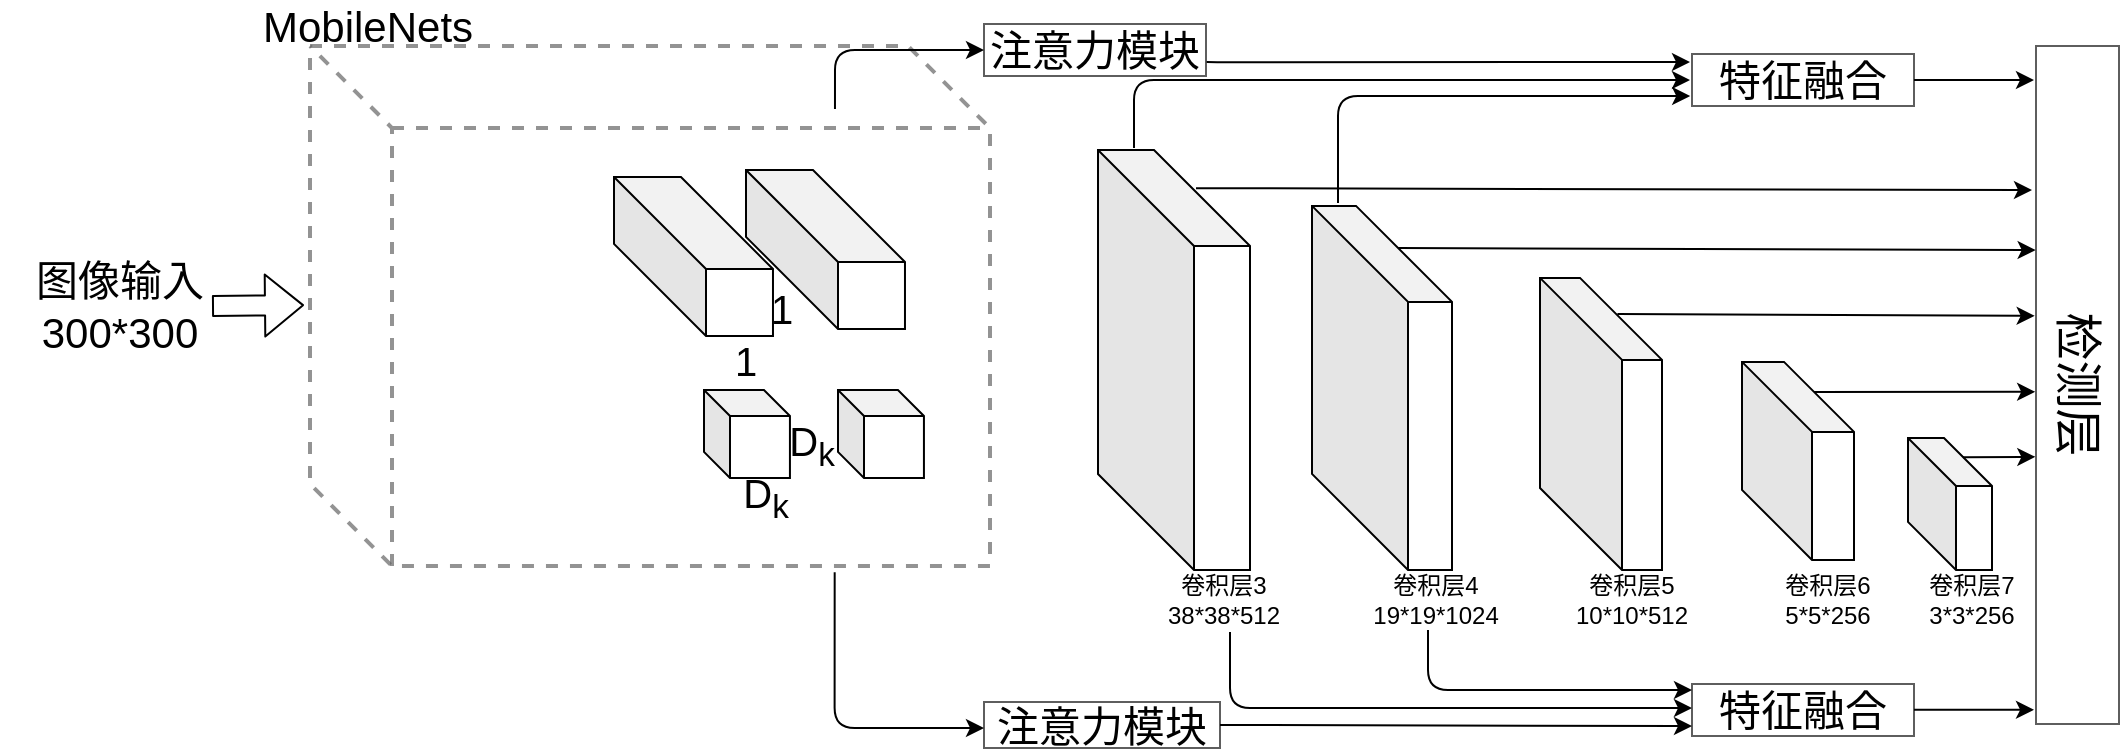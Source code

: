 <mxfile version="14.9.8" type="github">
  <diagram id="B3ldLibSKhbJkDmWhpoI" name="第 1 页">
    <mxGraphModel dx="2710" dy="207" grid="0" gridSize="10" guides="1" tooltips="1" connect="1" arrows="1" fold="1" page="1" pageScale="1" pageWidth="1169" pageHeight="827" math="0" shadow="0">
      <root>
        <mxCell id="0" />
        <mxCell id="1" parent="0" />
        <mxCell id="vAc2I8jKLy1ohs5-Qj62-7" value="" style="shape=cube;whiteSpace=wrap;html=1;boundedLbl=1;backgroundOutline=1;darkOpacity=0.00;darkOpacity2=0.0;dashed=1;shadow=0;sketch=0;opacity=70;size=41;strokeWidth=2;fillColor=none;perimeterSpacing=1;strokeColor=#666666;" parent="1" vertex="1">
          <mxGeometry x="-2175" y="270" width="340" height="260" as="geometry" />
        </mxCell>
        <mxCell id="vAc2I8jKLy1ohs5-Qj62-1" value="" style="shape=cube;whiteSpace=wrap;html=1;boundedLbl=1;backgroundOutline=1;darkOpacity=0.05;darkOpacity2=0.1;rotation=0;size=48;" parent="1" vertex="1">
          <mxGeometry x="-1781" y="322.0" width="76" height="210.03" as="geometry" />
        </mxCell>
        <mxCell id="vAc2I8jKLy1ohs5-Qj62-3" value="" style="shape=cube;whiteSpace=wrap;html=1;boundedLbl=1;backgroundOutline=1;darkOpacity=0.05;darkOpacity2=0.1;rotation=0;size=46;" parent="1" vertex="1">
          <mxGeometry x="-2023" y="335.51" width="79.49" height="79.44" as="geometry" />
        </mxCell>
        <mxCell id="vAc2I8jKLy1ohs5-Qj62-4" value="" style="shape=cube;whiteSpace=wrap;html=1;boundedLbl=1;backgroundOutline=1;darkOpacity=0.05;darkOpacity2=0.1;rotation=0;size=13;" parent="1" vertex="1">
          <mxGeometry x="-1978" y="442" width="42.97" height="43.97" as="geometry" />
        </mxCell>
        <mxCell id="vAc2I8jKLy1ohs5-Qj62-8" value="" style="shape=cube;whiteSpace=wrap;html=1;boundedLbl=1;backgroundOutline=1;darkOpacity=0.05;darkOpacity2=0.1;rotation=0;size=35;" parent="1" vertex="1">
          <mxGeometry x="-1459" y="427.95" width="56" height="99" as="geometry" />
        </mxCell>
        <mxCell id="vAc2I8jKLy1ohs5-Qj62-9" value="" style="shape=cube;whiteSpace=wrap;html=1;boundedLbl=1;backgroundOutline=1;darkOpacity=0.05;darkOpacity2=0.1;rotation=0;size=48;" parent="1" vertex="1">
          <mxGeometry x="-1674" y="349.94" width="70" height="182" as="geometry" />
        </mxCell>
        <mxCell id="vAc2I8jKLy1ohs5-Qj62-10" value="" style="shape=cube;whiteSpace=wrap;html=1;boundedLbl=1;backgroundOutline=1;darkOpacity=0.05;darkOpacity2=0.1;rotation=0;size=41;" parent="1" vertex="1">
          <mxGeometry x="-1560" y="385.95" width="61" height="146.08" as="geometry" />
        </mxCell>
        <mxCell id="vAc2I8jKLy1ohs5-Qj62-11" value="&lt;font style=&quot;font-size: 24px&quot; face=&quot;Times New Roman&quot;&gt;检测层&lt;/font&gt;" style="rounded=0;whiteSpace=wrap;html=1;shadow=0;sketch=0;strokeWidth=1;fillColor=none;gradientColor=none;opacity=70;rotation=90;strokeColor=#1A1A1A;" parent="1" vertex="1">
          <mxGeometry x="-1460.75" y="418.75" width="339" height="41.5" as="geometry" />
        </mxCell>
        <mxCell id="vAc2I8jKLy1ohs5-Qj62-16" value="" style="edgeStyle=segmentEdgeStyle;endArrow=classic;html=1;" parent="1" edge="1">
          <mxGeometry width="50" height="50" relative="1" as="geometry">
            <mxPoint x="-1715" y="563" as="sourcePoint" />
            <mxPoint x="-1484" y="601" as="targetPoint" />
            <Array as="points">
              <mxPoint x="-1715" y="601" />
            </Array>
          </mxGeometry>
        </mxCell>
        <mxCell id="vAc2I8jKLy1ohs5-Qj62-18" value="&lt;font style=&quot;font-size: 21px&quot;&gt;注意力模块&lt;/font&gt;" style="rounded=0;whiteSpace=wrap;html=1;shadow=0;sketch=0;strokeWidth=1;fillColor=none;gradientColor=none;opacity=70;strokeColor=#1A1A1A;" parent="1" vertex="1">
          <mxGeometry x="-1838" y="598" width="118" height="23" as="geometry" />
        </mxCell>
        <mxCell id="vAc2I8jKLy1ohs5-Qj62-20" value="&lt;font style=&quot;font-size: 21px&quot;&gt;特征融合&lt;/font&gt;" style="rounded=0;whiteSpace=wrap;html=1;shadow=0;sketch=0;strokeWidth=1;fillColor=none;gradientColor=none;opacity=70;strokeColor=#1A1A1A;" parent="1" vertex="1">
          <mxGeometry x="-1484" y="589" width="111" height="26" as="geometry" />
        </mxCell>
        <mxCell id="vAc2I8jKLy1ohs5-Qj62-21" value="" style="edgeStyle=segmentEdgeStyle;endArrow=classic;html=1;" parent="1" edge="1">
          <mxGeometry width="50" height="50" relative="1" as="geometry">
            <mxPoint x="-1616" y="562" as="sourcePoint" />
            <mxPoint x="-1484" y="592" as="targetPoint" />
            <Array as="points">
              <mxPoint x="-1616" y="592" />
            </Array>
          </mxGeometry>
        </mxCell>
        <mxCell id="vAc2I8jKLy1ohs5-Qj62-22" value="" style="edgeStyle=segmentEdgeStyle;endArrow=classic;html=1;exitX=1;exitY=0.5;exitDx=0;exitDy=0;" parent="1" source="vAc2I8jKLy1ohs5-Qj62-18" edge="1">
          <mxGeometry width="50" height="50" relative="1" as="geometry">
            <mxPoint x="-1737" y="610" as="sourcePoint" />
            <mxPoint x="-1484" y="610" as="targetPoint" />
            <Array as="points">
              <mxPoint x="-1715" y="609" />
            </Array>
          </mxGeometry>
        </mxCell>
        <mxCell id="vAc2I8jKLy1ohs5-Qj62-24" value="" style="endArrow=classic;html=1;" parent="1" edge="1">
          <mxGeometry width="50" height="50" relative="1" as="geometry">
            <mxPoint x="-1373" y="601.92" as="sourcePoint" />
            <mxPoint x="-1313" y="601.92" as="targetPoint" />
          </mxGeometry>
        </mxCell>
        <mxCell id="vAc2I8jKLy1ohs5-Qj62-25" value="&lt;font style=&quot;font-size: 21px&quot;&gt;特征融合&lt;/font&gt;" style="rounded=0;whiteSpace=wrap;html=1;shadow=0;sketch=0;strokeWidth=1;fillColor=none;gradientColor=none;opacity=70;strokeColor=#1A1A1A;" parent="1" vertex="1">
          <mxGeometry x="-1484" y="274" width="111" height="26" as="geometry" />
        </mxCell>
        <mxCell id="vAc2I8jKLy1ohs5-Qj62-26" value="&lt;font style=&quot;font-size: 21px&quot;&gt;注意力模块&lt;/font&gt;" style="rounded=0;whiteSpace=wrap;html=1;shadow=0;sketch=0;strokeWidth=1;fillColor=none;gradientColor=none;opacity=70;strokeColor=#1A1A1A;" parent="1" vertex="1">
          <mxGeometry x="-1838" y="259" width="111" height="26" as="geometry" />
        </mxCell>
        <mxCell id="vAc2I8jKLy1ohs5-Qj62-28" value="" style="endArrow=classic;html=1;" parent="1" edge="1">
          <mxGeometry width="50" height="50" relative="1" as="geometry">
            <mxPoint x="-1373" y="287.0" as="sourcePoint" />
            <mxPoint x="-1313" y="287.0" as="targetPoint" />
          </mxGeometry>
        </mxCell>
        <mxCell id="vAc2I8jKLy1ohs5-Qj62-29" value="" style="edgeStyle=segmentEdgeStyle;endArrow=classic;html=1;" parent="1" edge="1">
          <mxGeometry width="50" height="50" relative="1" as="geometry">
            <mxPoint x="-1763" y="321" as="sourcePoint" />
            <mxPoint x="-1485" y="287" as="targetPoint" />
            <Array as="points">
              <mxPoint x="-1763" y="287" />
            </Array>
          </mxGeometry>
        </mxCell>
        <mxCell id="vAc2I8jKLy1ohs5-Qj62-30" value="" style="edgeStyle=segmentEdgeStyle;endArrow=classic;html=1;entryX=-0.008;entryY=0.837;entryDx=0;entryDy=0;entryPerimeter=0;" parent="1" target="vAc2I8jKLy1ohs5-Qj62-25" edge="1">
          <mxGeometry width="50" height="50" relative="1" as="geometry">
            <mxPoint x="-1661" y="348.51" as="sourcePoint" />
            <mxPoint x="-1484" y="309.51" as="targetPoint" />
            <Array as="points">
              <mxPoint x="-1661" y="295" />
              <mxPoint x="-1485" y="295" />
            </Array>
          </mxGeometry>
        </mxCell>
        <mxCell id="vAc2I8jKLy1ohs5-Qj62-33" value="卷积层3&lt;br&gt;38*38*512" style="text;html=1;strokeColor=none;fillColor=none;align=center;verticalAlign=middle;whiteSpace=wrap;rounded=0;shadow=0;sketch=0;opacity=70;" parent="1" vertex="1">
          <mxGeometry x="-1738" y="537" width="40" height="20" as="geometry" />
        </mxCell>
        <mxCell id="vAc2I8jKLy1ohs5-Qj62-36" value="" style="edgeStyle=segmentEdgeStyle;endArrow=classic;html=1;exitX=1.003;exitY=0.733;exitDx=0;exitDy=0;exitPerimeter=0;" parent="1" source="vAc2I8jKLy1ohs5-Qj62-26" edge="1">
          <mxGeometry width="50" height="50" relative="1" as="geometry">
            <mxPoint x="-1738" y="278" as="sourcePoint" />
            <mxPoint x="-1485" y="278" as="targetPoint" />
            <Array as="points">
              <mxPoint x="-1716" y="278" />
            </Array>
          </mxGeometry>
        </mxCell>
        <mxCell id="vAc2I8jKLy1ohs5-Qj62-37" value="" style="edgeStyle=segmentEdgeStyle;endArrow=classic;html=1;exitX=0.77;exitY=1.008;exitDx=0;exitDy=0;exitPerimeter=0;" parent="1" source="vAc2I8jKLy1ohs5-Qj62-7" edge="1">
          <mxGeometry width="50" height="50" relative="1" as="geometry">
            <mxPoint x="-1914" y="581" as="sourcePoint" />
            <mxPoint x="-1838" y="611" as="targetPoint" />
            <Array as="points">
              <mxPoint x="-1913" y="611" />
            </Array>
          </mxGeometry>
        </mxCell>
        <mxCell id="vAc2I8jKLy1ohs5-Qj62-38" value="" style="edgeStyle=segmentEdgeStyle;endArrow=classic;html=1;entryX=0;entryY=0.5;entryDx=0;entryDy=0;" parent="1" target="vAc2I8jKLy1ohs5-Qj62-26" edge="1">
          <mxGeometry width="50" height="50" relative="1" as="geometry">
            <mxPoint x="-1912.51" y="301.5" as="sourcePoint" />
            <mxPoint x="-1753.51" y="272.5" as="targetPoint" />
            <Array as="points">
              <mxPoint x="-1913" y="272" />
            </Array>
          </mxGeometry>
        </mxCell>
        <mxCell id="vAc2I8jKLy1ohs5-Qj62-39" value="" style="shape=cube;whiteSpace=wrap;html=1;boundedLbl=1;backgroundOutline=1;darkOpacity=0.05;darkOpacity2=0.1;rotation=0;size=24;" parent="1" vertex="1">
          <mxGeometry x="-1376" y="466" width="42" height="65.94" as="geometry" />
        </mxCell>
        <mxCell id="vAc2I8jKLy1ohs5-Qj62-40" value="" style="endArrow=classic;html=1;entryX=0.606;entryY=1.008;entryDx=0;entryDy=0;entryPerimeter=0;exitX=0.654;exitY=0.146;exitDx=0;exitDy=0;exitPerimeter=0;" parent="1" source="vAc2I8jKLy1ohs5-Qj62-39" target="vAc2I8jKLy1ohs5-Qj62-11" edge="1">
          <mxGeometry width="50" height="50" relative="1" as="geometry">
            <mxPoint x="-1350" y="472.78" as="sourcePoint" />
            <mxPoint x="-1314" y="473" as="targetPoint" />
            <Array as="points" />
          </mxGeometry>
        </mxCell>
        <mxCell id="vAc2I8jKLy1ohs5-Qj62-41" value="" style="endArrow=classic;html=1;entryX=0.51;entryY=1.01;entryDx=0;entryDy=0;entryPerimeter=0;" parent="1" target="vAc2I8jKLy1ohs5-Qj62-11" edge="1">
          <mxGeometry width="50" height="50" relative="1" as="geometry">
            <mxPoint x="-1423" y="443.06" as="sourcePoint" />
            <mxPoint x="-1313" y="443" as="targetPoint" />
          </mxGeometry>
        </mxCell>
        <mxCell id="vAc2I8jKLy1ohs5-Qj62-42" value="" style="endArrow=classic;html=1;entryX=0.398;entryY=1.016;entryDx=0;entryDy=0;entryPerimeter=0;" parent="1" target="vAc2I8jKLy1ohs5-Qj62-11" edge="1">
          <mxGeometry width="50" height="50" relative="1" as="geometry">
            <mxPoint x="-1521.27" y="404.06" as="sourcePoint" />
            <mxPoint x="-1483.998" y="404.002" as="targetPoint" />
            <Array as="points" />
          </mxGeometry>
        </mxCell>
        <mxCell id="vAc2I8jKLy1ohs5-Qj62-43" value="" style="endArrow=classic;html=1;entryX=0.301;entryY=1.004;entryDx=0;entryDy=0;entryPerimeter=0;" parent="1" target="vAc2I8jKLy1ohs5-Qj62-11" edge="1">
          <mxGeometry width="50" height="50" relative="1" as="geometry">
            <mxPoint x="-1631" y="371.0" as="sourcePoint" />
            <mxPoint x="-1422.562" y="371.862" as="targetPoint" />
            <Array as="points" />
          </mxGeometry>
        </mxCell>
        <mxCell id="vAc2I8jKLy1ohs5-Qj62-44" value="" style="endArrow=classic;html=1;" parent="1" edge="1">
          <mxGeometry width="50" height="50" relative="1" as="geometry">
            <mxPoint x="-1732" y="341.08" as="sourcePoint" />
            <mxPoint x="-1314" y="342" as="targetPoint" />
            <Array as="points" />
          </mxGeometry>
        </mxCell>
        <mxCell id="vAc2I8jKLy1ohs5-Qj62-45" value="" style="shape=cube;whiteSpace=wrap;html=1;boundedLbl=1;backgroundOutline=1;darkOpacity=0.05;darkOpacity2=0.1;rotation=0;size=46;" parent="1" vertex="1">
          <mxGeometry x="-1957" y="332" width="79.49" height="79.44" as="geometry" />
        </mxCell>
        <mxCell id="vAc2I8jKLy1ohs5-Qj62-46" value="" style="shape=cube;whiteSpace=wrap;html=1;boundedLbl=1;backgroundOutline=1;darkOpacity=0.05;darkOpacity2=0.1;rotation=0;size=13;" parent="1" vertex="1">
          <mxGeometry x="-1911" y="442" width="42.97" height="43.97" as="geometry" />
        </mxCell>
        <mxCell id="vAc2I8jKLy1ohs5-Qj62-47" value="&lt;font style=&quot;font-size: 21px&quot;&gt;图像输入&lt;br&gt;300*300&lt;/font&gt;" style="text;html=1;strokeColor=none;fillColor=none;align=center;verticalAlign=middle;whiteSpace=wrap;rounded=0;shadow=0;sketch=0;opacity=70;" parent="1" vertex="1">
          <mxGeometry x="-2330" y="390" width="120" height="20" as="geometry" />
        </mxCell>
        <mxCell id="vAc2I8jKLy1ohs5-Qj62-49" value="&lt;font style=&quot;font-size: 21px&quot;&gt;MobileNets&lt;/font&gt;" style="text;html=1;strokeColor=none;fillColor=none;align=center;verticalAlign=middle;whiteSpace=wrap;rounded=0;shadow=0;sketch=0;opacity=70;" parent="1" vertex="1">
          <mxGeometry x="-2166" y="250" width="40" height="20" as="geometry" />
        </mxCell>
        <mxCell id="vAc2I8jKLy1ohs5-Qj62-50" value="" style="shape=flexArrow;endArrow=classic;html=1;" parent="1" edge="1">
          <mxGeometry width="50" height="50" relative="1" as="geometry">
            <mxPoint x="-2224" y="400" as="sourcePoint" />
            <mxPoint x="-2178" y="399.57" as="targetPoint" />
          </mxGeometry>
        </mxCell>
        <mxCell id="vAc2I8jKLy1ohs5-Qj62-51" value="卷积层4&lt;br&gt;19*19*1024" style="text;html=1;strokeColor=none;fillColor=none;align=center;verticalAlign=middle;whiteSpace=wrap;rounded=0;shadow=0;sketch=0;opacity=70;" parent="1" vertex="1">
          <mxGeometry x="-1632" y="537" width="40" height="20" as="geometry" />
        </mxCell>
        <mxCell id="vAc2I8jKLy1ohs5-Qj62-52" value="卷积层5&lt;br&gt;10*10*512" style="text;html=1;strokeColor=none;fillColor=none;align=center;verticalAlign=middle;whiteSpace=wrap;rounded=0;shadow=0;sketch=0;opacity=70;" parent="1" vertex="1">
          <mxGeometry x="-1534" y="537" width="40" height="20" as="geometry" />
        </mxCell>
        <mxCell id="vAc2I8jKLy1ohs5-Qj62-53" value="卷积层6&lt;br&gt;5*5*256" style="text;html=1;strokeColor=none;fillColor=none;align=center;verticalAlign=middle;whiteSpace=wrap;rounded=0;shadow=0;sketch=0;opacity=70;" parent="1" vertex="1">
          <mxGeometry x="-1436" y="537" width="40" height="20" as="geometry" />
        </mxCell>
        <mxCell id="vAc2I8jKLy1ohs5-Qj62-54" value="卷积层7&lt;br&gt;3*3*256" style="text;html=1;strokeColor=none;fillColor=none;align=center;verticalAlign=middle;whiteSpace=wrap;rounded=0;shadow=0;sketch=0;opacity=70;" parent="1" vertex="1">
          <mxGeometry x="-1364" y="537" width="40" height="20" as="geometry" />
        </mxCell>
        <mxCell id="bfGhTzssN1PPicUzzyXT-1" value="1" style="text;html=1;strokeColor=none;fillColor=none;align=center;verticalAlign=middle;whiteSpace=wrap;rounded=0;dashed=1;fontSize=20;" vertex="1" parent="1">
          <mxGeometry x="-1959" y="391.44" width="40" height="20" as="geometry" />
        </mxCell>
        <mxCell id="bfGhTzssN1PPicUzzyXT-4" value="D&lt;sub&gt;k&lt;/sub&gt;" style="text;html=1;strokeColor=none;fillColor=none;align=center;verticalAlign=middle;whiteSpace=wrap;rounded=0;dashed=1;fontSize=20;" vertex="1" parent="1">
          <mxGeometry x="-1943.51" y="460.25" width="40" height="20" as="geometry" />
        </mxCell>
        <mxCell id="bfGhTzssN1PPicUzzyXT-5" value="1" style="text;html=1;strokeColor=none;fillColor=none;align=center;verticalAlign=middle;whiteSpace=wrap;rounded=0;dashed=1;fontSize=20;" vertex="1" parent="1">
          <mxGeometry x="-1976.51" y="417.02" width="40" height="20" as="geometry" />
        </mxCell>
        <mxCell id="bfGhTzssN1PPicUzzyXT-6" value="D&lt;sub&gt;k&lt;/sub&gt;" style="text;html=1;strokeColor=none;fillColor=none;align=center;verticalAlign=middle;whiteSpace=wrap;rounded=0;dashed=1;fontSize=20;" vertex="1" parent="1">
          <mxGeometry x="-1967" y="485.97" width="40" height="20" as="geometry" />
        </mxCell>
      </root>
    </mxGraphModel>
  </diagram>
</mxfile>
